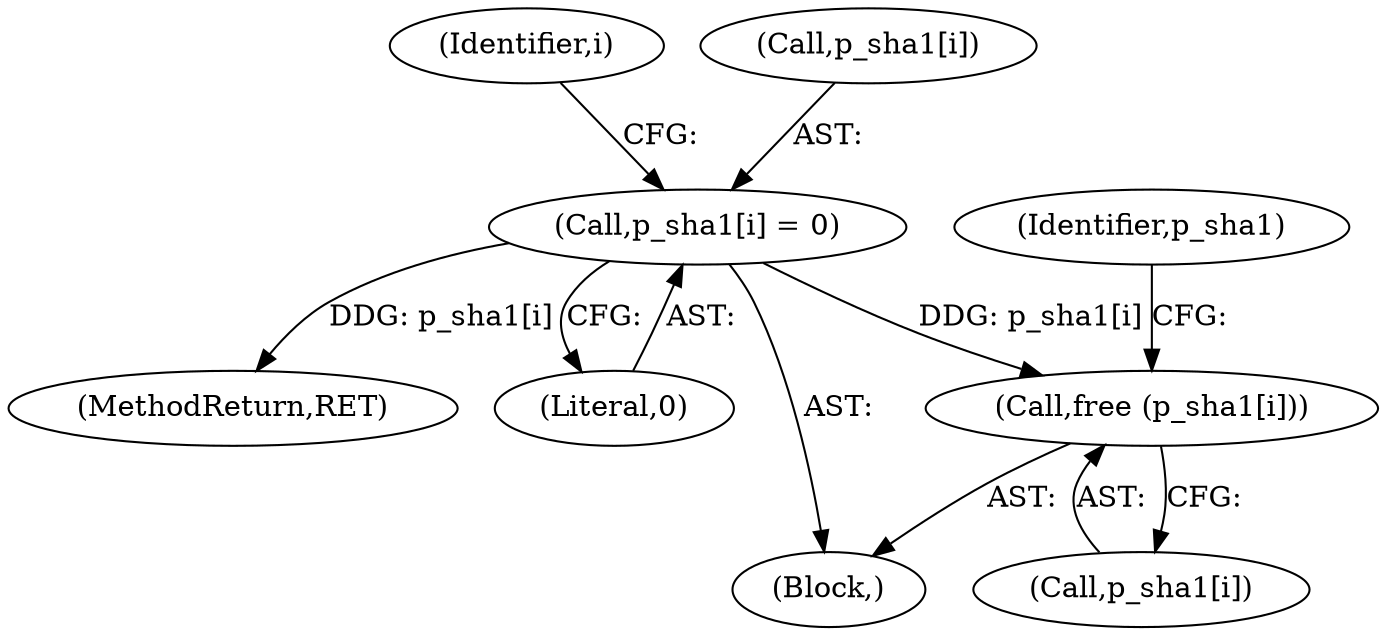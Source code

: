 digraph "0_savannah_f290f48a621867084884bfff87f8093c15195e6a@API" {
"1000244" [label="(Call,free (p_sha1[i]))"];
"1000248" [label="(Call,p_sha1[i] = 0)"];
"1002173" [label="(MethodReturn,RET)"];
"1000248" [label="(Call,p_sha1[i] = 0)"];
"1000252" [label="(Literal,0)"];
"1000238" [label="(Identifier,i)"];
"1000250" [label="(Identifier,p_sha1)"];
"1000249" [label="(Call,p_sha1[i])"];
"1000245" [label="(Call,p_sha1[i])"];
"1000243" [label="(Block,)"];
"1000244" [label="(Call,free (p_sha1[i]))"];
"1000244" -> "1000243"  [label="AST: "];
"1000244" -> "1000245"  [label="CFG: "];
"1000245" -> "1000244"  [label="AST: "];
"1000250" -> "1000244"  [label="CFG: "];
"1000248" -> "1000244"  [label="DDG: p_sha1[i]"];
"1000248" -> "1000243"  [label="AST: "];
"1000248" -> "1000252"  [label="CFG: "];
"1000249" -> "1000248"  [label="AST: "];
"1000252" -> "1000248"  [label="AST: "];
"1000238" -> "1000248"  [label="CFG: "];
"1000248" -> "1002173"  [label="DDG: p_sha1[i]"];
}
